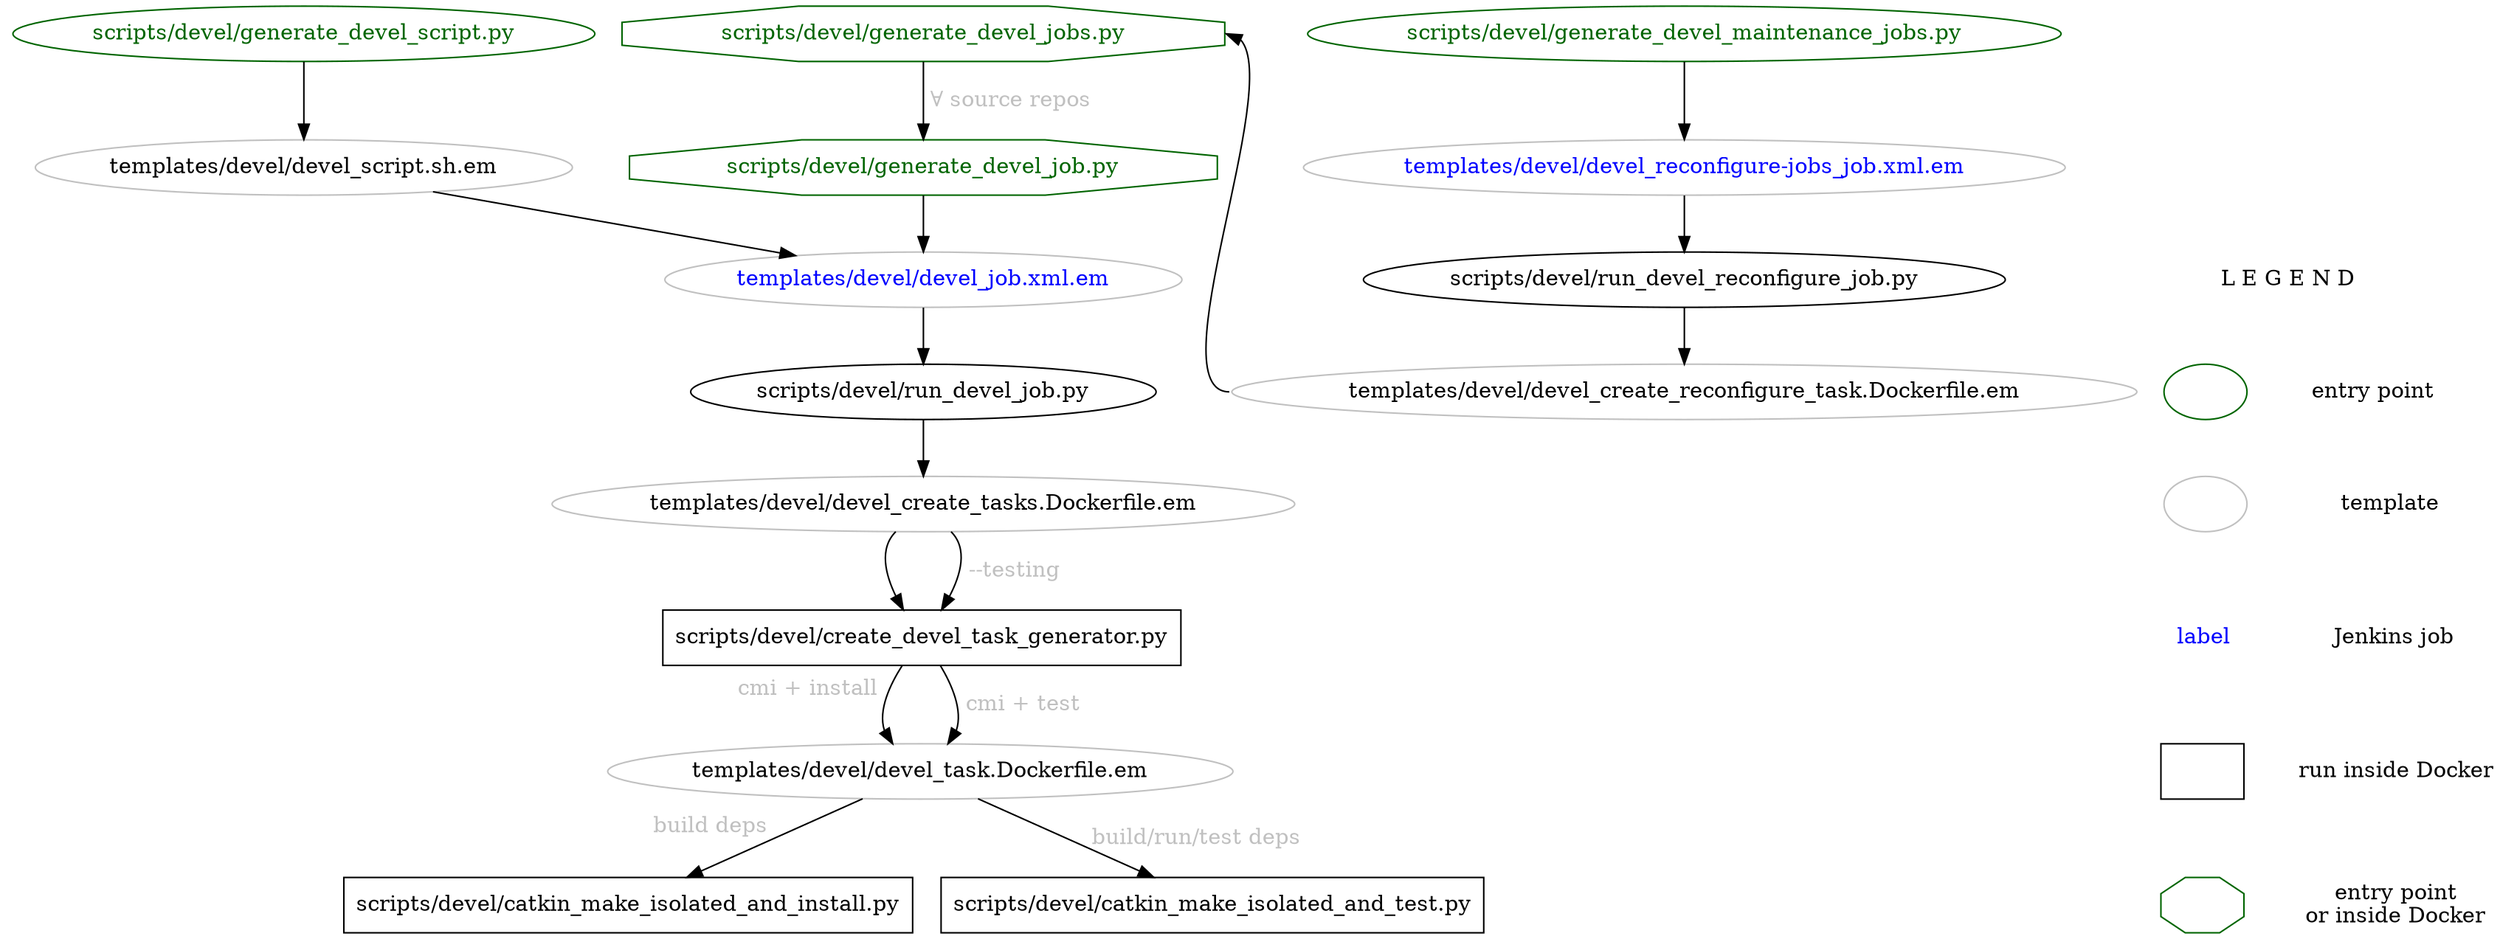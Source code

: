 digraph {
	# devel scripts
	scripts__devel__catkin_make_isolated_and_install [label="scripts/devel/catkin_make_isolated_and_install.py"]
	scripts__devel__catkin_make_isolated_and_test [label="scripts/devel/catkin_make_isolated_and_test.py"]
	scripts__devel__create_devel_task_generator [label="scripts/devel/create_devel_task_generator.py"]
	scripts__devel__generate_devel_job [label="scripts/devel/generate_devel_job.py"]
	scripts__devel__generate_devel_jobs [label="scripts/devel/generate_devel_jobs.py"]
	scripts__devel__generate_devel_maintenance_jobs [label="scripts/devel/generate_devel_maintenance_jobs.py"]
	scripts__devel__generate_devel_script [label="scripts/devel/generate_devel_script.py"]
	scripts__devel__run_devel_job [label="scripts/devel/run_devel_job.py"]
	scripts__devel__run_devel_reconfigure_job [label="scripts/devel/run_devel_reconfigure_job.py"]

	# devel templates
	templates__devel__devel_create_reconfigure_task__Dockerfile [label="templates/devel/devel_create_reconfigure_task.Dockerfile.em"]
	templates__devel__devel_create_tasks__Dockerfile [label="templates/devel/devel_create_tasks.Dockerfile.em"]
	templates__devel__devel_job__xml [label="templates/devel/devel_job.xml.em"]
	templates__devel__devel_reconfigure_jobs_job__xml [label="templates/devel/devel_reconfigure-jobs_job.xml.em"]
	templates__devel__devel_script__sh [label="templates/devel/devel_script.sh.em"]
	templates__devel__devel_task__Dockerfile [label="templates/devel/devel_task.Dockerfile.em"]

	# templates
	templates__devel__devel_create_reconfigure_task__Dockerfile,
	templates__devel__devel_create_tasks__Dockerfile,
	templates__devel__devel_job__xml,
	templates__devel__devel_reconfigure_jobs_job__xml,
	templates__devel__devel_script__sh,
	templates__devel__devel_task__Dockerfile
		[color="gray"]

	# run in Docker container
	scripts__devel__catkin_make_isolated_and_install,
	scripts__devel__catkin_make_isolated_and_test,
	scripts__devel__create_devel_task_generator
		[shape="box"]
	scripts__devel__generate_devel_job,
	scripts__devel__generate_devel_jobs
		[shape="octagon"]

	# Jenkins job templates
	templates__devel__devel_job__xml,
	templates__devel__devel_reconfigure_jobs_job__xml
		[fontcolor="blue"]

	# entry points
	scripts__devel__generate_devel_job,
	scripts__devel__generate_devel_jobs,
	scripts__devel__generate_devel_maintenance_jobs,
	scripts__devel__generate_devel_script
		[color="darkgreen", fontcolor="darkgreen"]

	# call graph
	scripts__devel__generate_devel_maintenance_jobs -> templates__devel__devel_reconfigure_jobs_job__xml [weight="2"]
	templates__devel__devel_reconfigure_jobs_job__xml -> scripts__devel__run_devel_reconfigure_job [weight="2"]
	scripts__devel__run_devel_reconfigure_job -> templates__devel__devel_create_reconfigure_task__Dockerfile [weight="2"]
	templates__devel__devel_create_reconfigure_task__Dockerfile:w -> scripts__devel__generate_devel_jobs:e [constraint=false]

	scripts__devel__generate_devel_jobs -> scripts__devel__generate_devel_job [fontcolor="gray", label=" &forall; source repos", weight="2"]
	scripts__devel__generate_devel_job -> templates__devel__devel_job__xml [weight="2"]

	templates__devel__devel_job__xml -> scripts__devel__run_devel_job [weight="2"]
	scripts__devel__run_devel_job -> templates__devel__devel_create_tasks__Dockerfile

	templates__devel__devel_create_tasks__Dockerfile:sw -> scripts__devel__create_devel_task_generator
	templates__devel__devel_create_tasks__Dockerfile:se -> scripts__devel__create_devel_task_generator [fontcolor="gray", label=" --testing"]
	scripts__devel__create_devel_task_generator -> templates__devel__devel_task__Dockerfile:nw [fontcolor="gray", xlabel="cmi + install "]
	scripts__devel__create_devel_task_generator -> templates__devel__devel_task__Dockerfile:ne [fontcolor="gray", label=" cmi + test"]
	templates__devel__devel_task__Dockerfile -> scripts__devel__catkin_make_isolated_and_install [fontcolor="gray", xlabel="build deps "]
	templates__devel__devel_task__Dockerfile -> scripts__devel__catkin_make_isolated_and_test [fontcolor="gray", label=" build/run/test deps"]

	scripts__devel__generate_devel_script -> templates__devel__devel_script__sh [weight="2"]
	templates__devel__devel_script__sh -> templates__devel__devel_job__xml [weight="0"]

	# invisible edge to make backward arrow layout well
	scripts__devel__generate_devel_script -> scripts__devel__run_devel_job [color="red", style="invis", weight="0"]

	subgraph legend_subgraph {
		label="Legend"
		node [margin="0", shape="none"]
		legend_anchor [height="0", label="L E G E N D"]

		edge [style="invis"]
		spacer1 [label=""]
		spacer2 [label=""]
		spacer1 -> spacer2 -> legend_anchor

		k1 [color="darkgreen", label="", shape="ellipse"]
		v1 [label="entry point"]
		legend_anchor -> k1
		legend_anchor -> v1

		k2 [color="gray", label="", shape="ellipse"]
		v2 [label="template"]
		k1 -> k2
		v1 -> v2

		k3 [fontcolor="blue", label="label", shape=none]
		v3 [label="Jenkins job"]
		k2 -> k3
		v2 -> v3

		k4 [label="", shape="box"]
		v4 [label="run inside Docker"]
		k3 -> k4
		v3 -> v4

		k5 [color="darkgreen", label="", shape="octagon"]
		v5 [label="entry point\nor inside Docker"]
		k4 -> k5
		v4 -> v5

		edge [constraint=false]
		k1 -> v1
		k2 -> v2
		k3 -> v3
		k4 -> v4
	}
}
